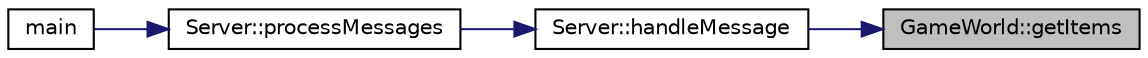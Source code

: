 digraph "GameWorld::getItems"
{
 // LATEX_PDF_SIZE
  edge [fontname="Helvetica",fontsize="10",labelfontname="Helvetica",labelfontsize="10"];
  node [fontname="Helvetica",fontsize="10",shape=record];
  rankdir="RL";
  Node1 [label="GameWorld::getItems",height=0.2,width=0.4,color="black", fillcolor="grey75", style="filled", fontcolor="black",tooltip="Get all items."];
  Node1 -> Node2 [dir="back",color="midnightblue",fontsize="10",style="solid",fontname="Helvetica"];
  Node2 [label="Server::handleMessage",height=0.2,width=0.4,color="black", fillcolor="white", style="filled",URL="$classServer.html#a18a8fea9b1688c806fa5be9b4d5ac413",tooltip="Function to parse and act upon messages received from clients."];
  Node2 -> Node3 [dir="back",color="midnightblue",fontsize="10",style="solid",fontname="Helvetica"];
  Node3 [label="Server::processMessages",height=0.2,width=0.4,color="black", fillcolor="white", style="filled",URL="$classServer.html#aee6c47f62d04cd4dcf435ccedfd05e2c",tooltip="Server's main loop for processing messages."];
  Node3 -> Node4 [dir="back",color="midnightblue",fontsize="10",style="solid",fontname="Helvetica"];
  Node4 [label="main",height=0.2,width=0.4,color="black", fillcolor="white", style="filled",URL="$server_2src_2Main_8cpp.html#ae66f6b31b5ad750f1fe042a706a4e3d4",tooltip=" "];
}
